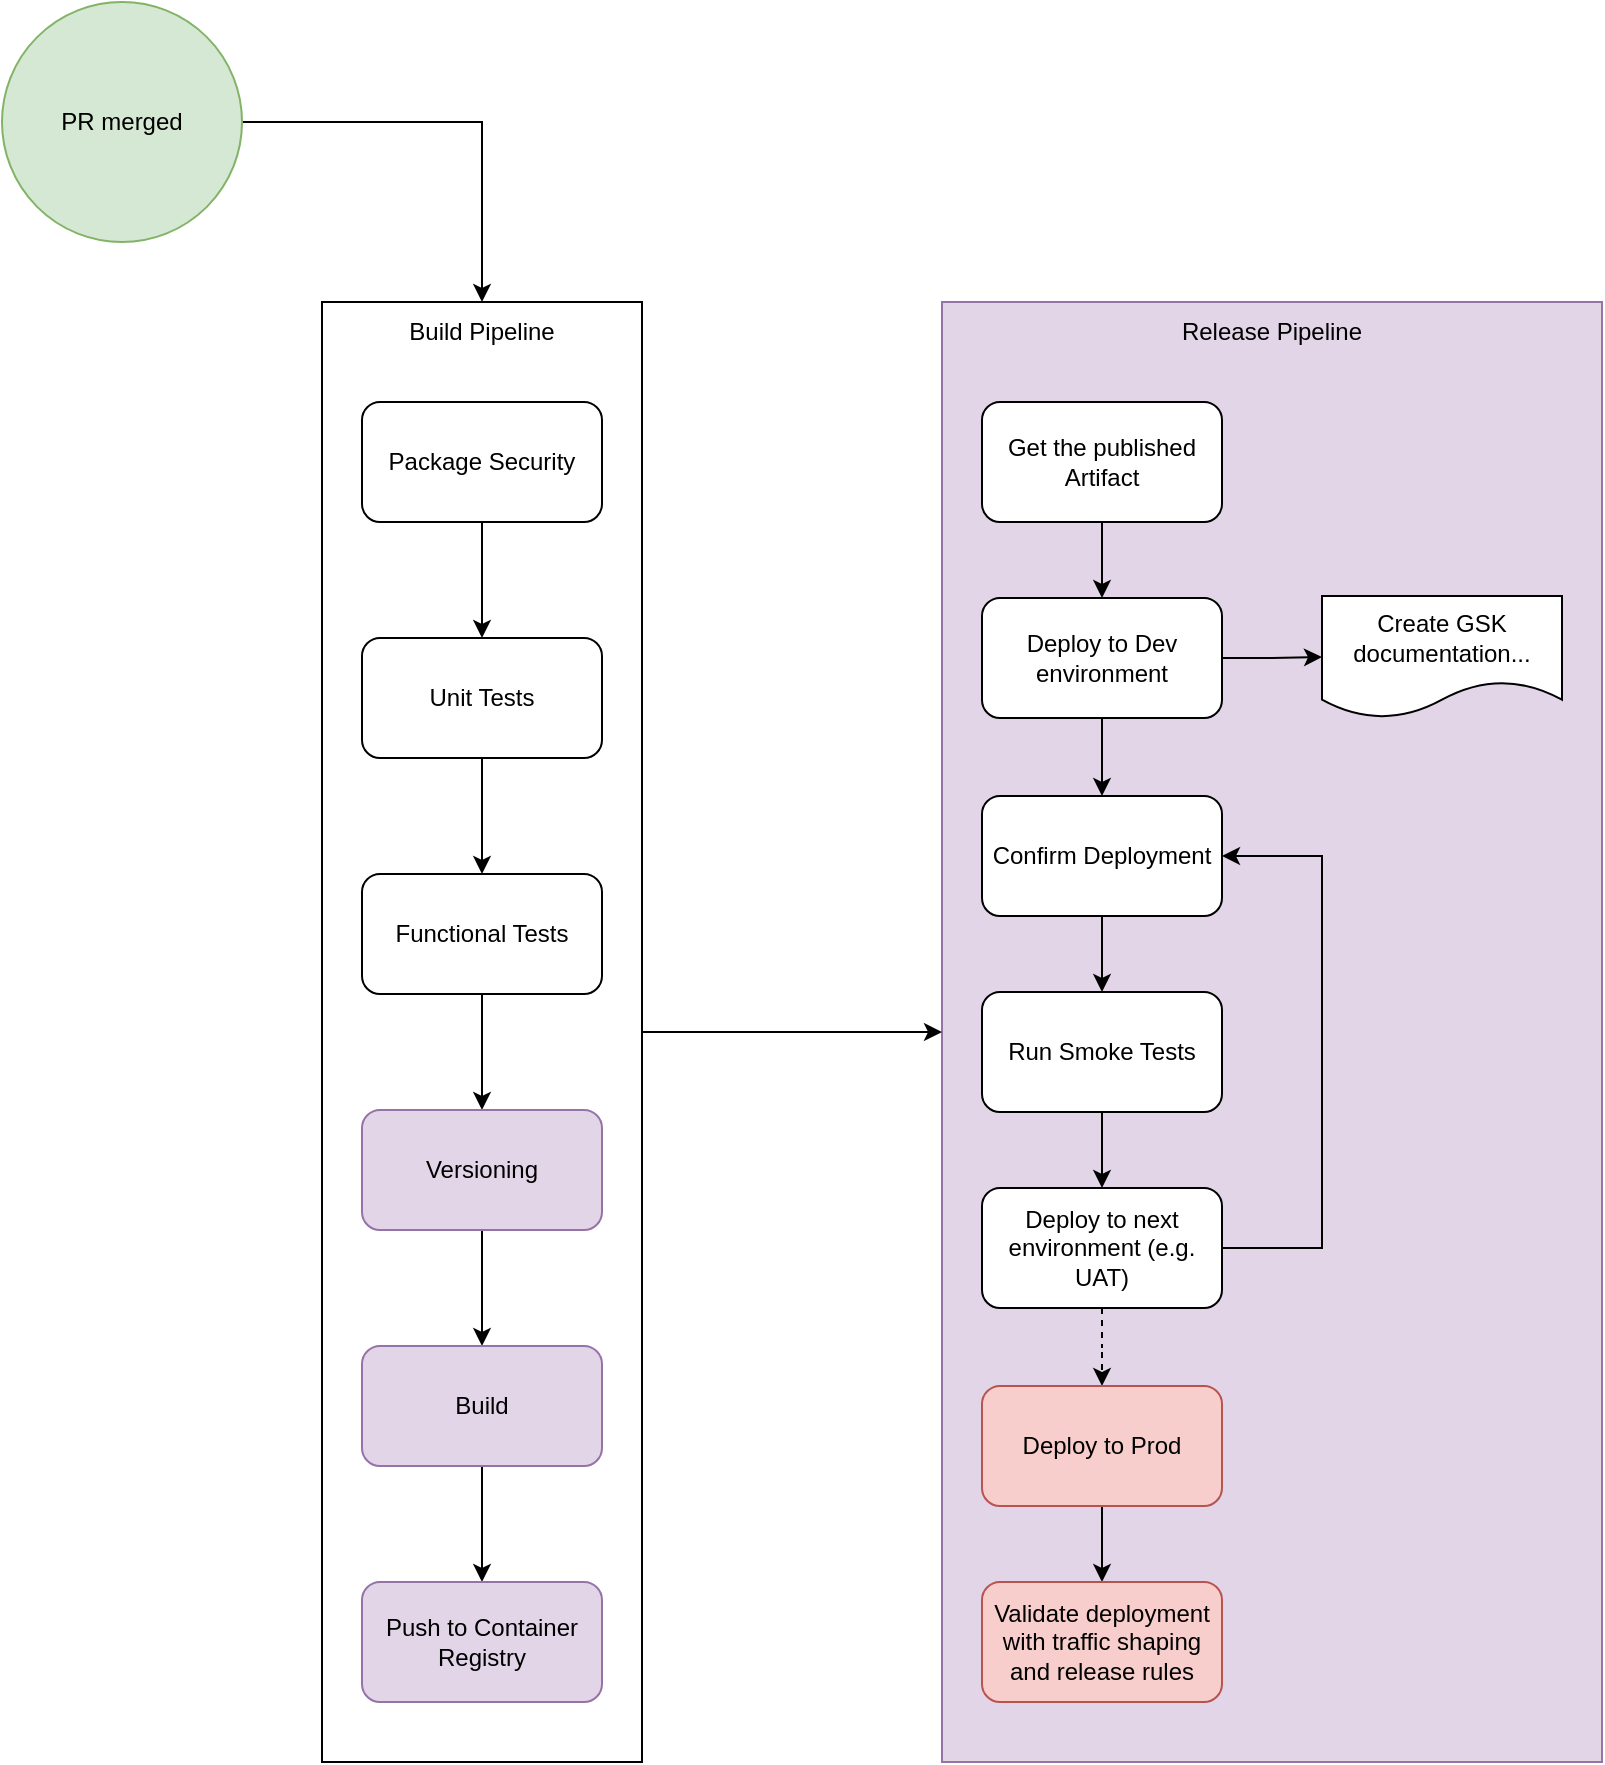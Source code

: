 <mxfile version="20.0.2" type="github"><diagram id="ElG4Of_2D_57rmMB1HX4" name="Page-1"><mxGraphModel dx="1234" dy="819" grid="1" gridSize="10" guides="1" tooltips="1" connect="1" arrows="1" fold="1" page="1" pageScale="1" pageWidth="827" pageHeight="1169" math="0" shadow="0"><root><mxCell id="0"/><mxCell id="1" parent="0"/><mxCell id="Ht5rPa-XV5Cou7oEpnS4-8" value="" style="group" vertex="1" connectable="0" parent="1"><mxGeometry x="180" y="160" width="160" height="730" as="geometry"/></mxCell><mxCell id="Ht5rPa-XV5Cou7oEpnS4-4" value="" style="rounded=0;whiteSpace=wrap;html=1;" vertex="1" parent="Ht5rPa-XV5Cou7oEpnS4-8"><mxGeometry width="160" height="730" as="geometry"/></mxCell><mxCell id="Ht5rPa-XV5Cou7oEpnS4-5" value="Build Pipeline" style="text;html=1;strokeColor=none;fillColor=none;align=center;verticalAlign=middle;whiteSpace=wrap;rounded=0;" vertex="1" parent="Ht5rPa-XV5Cou7oEpnS4-8"><mxGeometry width="160" height="30" as="geometry"/></mxCell><mxCell id="Ht5rPa-XV5Cou7oEpnS4-20" style="edgeStyle=orthogonalEdgeStyle;rounded=0;orthogonalLoop=1;jettySize=auto;html=1;" edge="1" parent="Ht5rPa-XV5Cou7oEpnS4-8" source="Ht5rPa-XV5Cou7oEpnS4-13" target="Ht5rPa-XV5Cou7oEpnS4-14"><mxGeometry relative="1" as="geometry"/></mxCell><mxCell id="Ht5rPa-XV5Cou7oEpnS4-13" value="&lt;div&gt;Unit Tests&lt;br&gt;&lt;/div&gt;" style="rounded=1;whiteSpace=wrap;html=1;" vertex="1" parent="Ht5rPa-XV5Cou7oEpnS4-8"><mxGeometry x="20" y="168" width="120" height="60" as="geometry"/></mxCell><mxCell id="Ht5rPa-XV5Cou7oEpnS4-21" style="edgeStyle=orthogonalEdgeStyle;rounded=0;orthogonalLoop=1;jettySize=auto;html=1;" edge="1" parent="Ht5rPa-XV5Cou7oEpnS4-8" source="Ht5rPa-XV5Cou7oEpnS4-14" target="Ht5rPa-XV5Cou7oEpnS4-15"><mxGeometry relative="1" as="geometry"/></mxCell><mxCell id="Ht5rPa-XV5Cou7oEpnS4-14" value="&lt;div&gt;Functional Tests&lt;br&gt;&lt;/div&gt;" style="rounded=1;whiteSpace=wrap;html=1;" vertex="1" parent="Ht5rPa-XV5Cou7oEpnS4-8"><mxGeometry x="20" y="286" width="120" height="60" as="geometry"/></mxCell><mxCell id="Ht5rPa-XV5Cou7oEpnS4-22" style="edgeStyle=orthogonalEdgeStyle;rounded=0;orthogonalLoop=1;jettySize=auto;html=1;" edge="1" parent="Ht5rPa-XV5Cou7oEpnS4-8" source="Ht5rPa-XV5Cou7oEpnS4-15" target="Ht5rPa-XV5Cou7oEpnS4-16"><mxGeometry relative="1" as="geometry"/></mxCell><mxCell id="Ht5rPa-XV5Cou7oEpnS4-15" value="&lt;div&gt;Versioning&lt;br&gt;&lt;/div&gt;" style="rounded=1;whiteSpace=wrap;html=1;fillColor=#e1d5e7;strokeColor=#9673a6;" vertex="1" parent="Ht5rPa-XV5Cou7oEpnS4-8"><mxGeometry x="20" y="404" width="120" height="60" as="geometry"/></mxCell><mxCell id="Ht5rPa-XV5Cou7oEpnS4-23" style="edgeStyle=orthogonalEdgeStyle;rounded=0;orthogonalLoop=1;jettySize=auto;html=1;entryX=0.5;entryY=0;entryDx=0;entryDy=0;" edge="1" parent="Ht5rPa-XV5Cou7oEpnS4-8" source="Ht5rPa-XV5Cou7oEpnS4-16" target="Ht5rPa-XV5Cou7oEpnS4-17"><mxGeometry relative="1" as="geometry"/></mxCell><mxCell id="Ht5rPa-XV5Cou7oEpnS4-16" value="Build" style="rounded=1;whiteSpace=wrap;html=1;fillColor=#e1d5e7;strokeColor=#9673a6;" vertex="1" parent="Ht5rPa-XV5Cou7oEpnS4-8"><mxGeometry x="20" y="522" width="120" height="60" as="geometry"/></mxCell><mxCell id="Ht5rPa-XV5Cou7oEpnS4-17" value="Push to Container Registry" style="rounded=1;whiteSpace=wrap;html=1;fillColor=#e1d5e7;strokeColor=#9673a6;" vertex="1" parent="Ht5rPa-XV5Cou7oEpnS4-8"><mxGeometry x="20" y="640" width="120" height="60" as="geometry"/></mxCell><mxCell id="Ht5rPa-XV5Cou7oEpnS4-6" style="edgeStyle=orthogonalEdgeStyle;rounded=0;orthogonalLoop=1;jettySize=auto;html=1;entryX=0.5;entryY=0;entryDx=0;entryDy=0;" edge="1" parent="1" source="Ht5rPa-XV5Cou7oEpnS4-1" target="Ht5rPa-XV5Cou7oEpnS4-5"><mxGeometry relative="1" as="geometry"/></mxCell><mxCell id="Ht5rPa-XV5Cou7oEpnS4-1" value="PR merged" style="ellipse;whiteSpace=wrap;html=1;fillColor=#d5e8d4;strokeColor=#82b366;" vertex="1" parent="1"><mxGeometry x="20" y="10" width="120" height="120" as="geometry"/></mxCell><mxCell id="Ht5rPa-XV5Cou7oEpnS4-19" style="edgeStyle=orthogonalEdgeStyle;rounded=0;orthogonalLoop=1;jettySize=auto;html=1;entryX=0.5;entryY=0;entryDx=0;entryDy=0;" edge="1" parent="1" source="Ht5rPa-XV5Cou7oEpnS4-2" target="Ht5rPa-XV5Cou7oEpnS4-13"><mxGeometry relative="1" as="geometry"/></mxCell><mxCell id="Ht5rPa-XV5Cou7oEpnS4-2" value="&lt;div&gt;Package Security&lt;/div&gt;" style="rounded=1;whiteSpace=wrap;html=1;" vertex="1" parent="1"><mxGeometry x="200" y="210" width="120" height="60" as="geometry"/></mxCell><mxCell id="Ht5rPa-XV5Cou7oEpnS4-9" value="" style="group;fillColor=#f8cecc;strokeColor=#b85450;" vertex="1" connectable="0" parent="1"><mxGeometry x="490" y="160" width="330" height="730" as="geometry"/></mxCell><mxCell id="Ht5rPa-XV5Cou7oEpnS4-10" value="" style="rounded=0;whiteSpace=wrap;html=1;fillColor=#e1d5e7;strokeColor=#9673a6;" vertex="1" parent="Ht5rPa-XV5Cou7oEpnS4-9"><mxGeometry width="330" height="730" as="geometry"/></mxCell><mxCell id="Ht5rPa-XV5Cou7oEpnS4-11" value="Release Pipeline" style="text;html=1;strokeColor=none;fillColor=none;align=center;verticalAlign=middle;whiteSpace=wrap;rounded=0;" vertex="1" parent="Ht5rPa-XV5Cou7oEpnS4-9"><mxGeometry width="330" height="30" as="geometry"/></mxCell><mxCell id="Ht5rPa-XV5Cou7oEpnS4-31" style="edgeStyle=orthogonalEdgeStyle;rounded=0;orthogonalLoop=1;jettySize=auto;html=1;" edge="1" parent="Ht5rPa-XV5Cou7oEpnS4-9" source="Ht5rPa-XV5Cou7oEpnS4-24" target="Ht5rPa-XV5Cou7oEpnS4-25"><mxGeometry relative="1" as="geometry"/></mxCell><mxCell id="Ht5rPa-XV5Cou7oEpnS4-24" value="Get the published Artifact" style="rounded=1;whiteSpace=wrap;html=1;" vertex="1" parent="Ht5rPa-XV5Cou7oEpnS4-9"><mxGeometry x="20" y="50" width="120" height="60" as="geometry"/></mxCell><mxCell id="Ht5rPa-XV5Cou7oEpnS4-32" style="edgeStyle=orthogonalEdgeStyle;rounded=0;orthogonalLoop=1;jettySize=auto;html=1;" edge="1" parent="Ht5rPa-XV5Cou7oEpnS4-9" source="Ht5rPa-XV5Cou7oEpnS4-25" target="Ht5rPa-XV5Cou7oEpnS4-26"><mxGeometry relative="1" as="geometry"/></mxCell><mxCell id="Ht5rPa-XV5Cou7oEpnS4-25" value="Deploy to Dev environment" style="rounded=1;whiteSpace=wrap;html=1;" vertex="1" parent="Ht5rPa-XV5Cou7oEpnS4-9"><mxGeometry x="20" y="148" width="120" height="60" as="geometry"/></mxCell><mxCell id="Ht5rPa-XV5Cou7oEpnS4-33" style="edgeStyle=orthogonalEdgeStyle;rounded=0;orthogonalLoop=1;jettySize=auto;html=1;entryX=0.5;entryY=0;entryDx=0;entryDy=0;" edge="1" parent="Ht5rPa-XV5Cou7oEpnS4-9" source="Ht5rPa-XV5Cou7oEpnS4-26" target="Ht5rPa-XV5Cou7oEpnS4-27"><mxGeometry relative="1" as="geometry"/></mxCell><mxCell id="Ht5rPa-XV5Cou7oEpnS4-26" value="Confirm Deployment" style="rounded=1;whiteSpace=wrap;html=1;" vertex="1" parent="Ht5rPa-XV5Cou7oEpnS4-9"><mxGeometry x="20" y="247" width="120" height="60" as="geometry"/></mxCell><mxCell id="Ht5rPa-XV5Cou7oEpnS4-34" style="edgeStyle=orthogonalEdgeStyle;rounded=0;orthogonalLoop=1;jettySize=auto;html=1;entryX=0.5;entryY=0;entryDx=0;entryDy=0;" edge="1" parent="Ht5rPa-XV5Cou7oEpnS4-9" source="Ht5rPa-XV5Cou7oEpnS4-27" target="Ht5rPa-XV5Cou7oEpnS4-28"><mxGeometry relative="1" as="geometry"/></mxCell><mxCell id="Ht5rPa-XV5Cou7oEpnS4-27" value="Run Smoke Tests" style="rounded=1;whiteSpace=wrap;html=1;" vertex="1" parent="Ht5rPa-XV5Cou7oEpnS4-9"><mxGeometry x="20" y="345" width="120" height="60" as="geometry"/></mxCell><mxCell id="Ht5rPa-XV5Cou7oEpnS4-36" style="edgeStyle=orthogonalEdgeStyle;rounded=0;orthogonalLoop=1;jettySize=auto;html=1;dashed=1;" edge="1" parent="Ht5rPa-XV5Cou7oEpnS4-9" source="Ht5rPa-XV5Cou7oEpnS4-28" target="Ht5rPa-XV5Cou7oEpnS4-35"><mxGeometry relative="1" as="geometry"/></mxCell><mxCell id="Ht5rPa-XV5Cou7oEpnS4-54" style="edgeStyle=orthogonalEdgeStyle;rounded=0;orthogonalLoop=1;jettySize=auto;html=1;exitX=1;exitY=0.5;exitDx=0;exitDy=0;entryX=1;entryY=0.5;entryDx=0;entryDy=0;" edge="1" parent="Ht5rPa-XV5Cou7oEpnS4-9" source="Ht5rPa-XV5Cou7oEpnS4-28" target="Ht5rPa-XV5Cou7oEpnS4-26"><mxGeometry relative="1" as="geometry"><Array as="points"><mxPoint x="190" y="473"/><mxPoint x="190" y="277"/></Array></mxGeometry></mxCell><mxCell id="Ht5rPa-XV5Cou7oEpnS4-28" value="Deploy to next environment (e.g. UAT) " style="rounded=1;whiteSpace=wrap;html=1;" vertex="1" parent="Ht5rPa-XV5Cou7oEpnS4-9"><mxGeometry x="20" y="443" width="120" height="60" as="geometry"/></mxCell><mxCell id="Ht5rPa-XV5Cou7oEpnS4-53" style="edgeStyle=orthogonalEdgeStyle;rounded=0;orthogonalLoop=1;jettySize=auto;html=1;entryX=0.5;entryY=0;entryDx=0;entryDy=0;" edge="1" parent="Ht5rPa-XV5Cou7oEpnS4-9" source="Ht5rPa-XV5Cou7oEpnS4-35" target="Ht5rPa-XV5Cou7oEpnS4-52"><mxGeometry relative="1" as="geometry"/></mxCell><mxCell id="Ht5rPa-XV5Cou7oEpnS4-35" value="Deploy to Prod&lt;br&gt; " style="rounded=1;whiteSpace=wrap;html=1;fillColor=#f8cecc;strokeColor=#b85450;" vertex="1" parent="Ht5rPa-XV5Cou7oEpnS4-9"><mxGeometry x="20" y="542" width="120" height="60" as="geometry"/></mxCell><mxCell id="Ht5rPa-XV5Cou7oEpnS4-52" value="Validate deployment with traffic shaping and release rules" style="rounded=1;whiteSpace=wrap;html=1;fillColor=#f8cecc;strokeColor=#b85450;" vertex="1" parent="Ht5rPa-XV5Cou7oEpnS4-9"><mxGeometry x="20" y="640" width="120" height="60" as="geometry"/></mxCell><mxCell id="Ht5rPa-XV5Cou7oEpnS4-55" value="Create GSK documentation..." style="shape=document;whiteSpace=wrap;html=1;boundedLbl=1;" vertex="1" parent="Ht5rPa-XV5Cou7oEpnS4-9"><mxGeometry x="190" y="147" width="120" height="61" as="geometry"/></mxCell><mxCell id="Ht5rPa-XV5Cou7oEpnS4-56" style="edgeStyle=orthogonalEdgeStyle;rounded=0;orthogonalLoop=1;jettySize=auto;html=1;" edge="1" parent="Ht5rPa-XV5Cou7oEpnS4-9" source="Ht5rPa-XV5Cou7oEpnS4-25" target="Ht5rPa-XV5Cou7oEpnS4-55"><mxGeometry relative="1" as="geometry"/></mxCell><mxCell id="Ht5rPa-XV5Cou7oEpnS4-12" style="edgeStyle=orthogonalEdgeStyle;rounded=0;orthogonalLoop=1;jettySize=auto;html=1;entryX=0;entryY=0.5;entryDx=0;entryDy=0;" edge="1" parent="1" source="Ht5rPa-XV5Cou7oEpnS4-4" target="Ht5rPa-XV5Cou7oEpnS4-10"><mxGeometry relative="1" as="geometry"/></mxCell></root></mxGraphModel></diagram></mxfile>